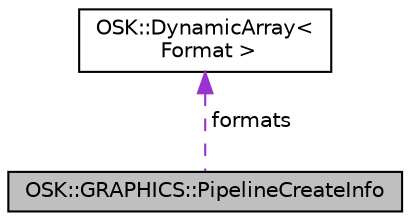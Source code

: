 digraph "OSK::GRAPHICS::PipelineCreateInfo"
{
 // LATEX_PDF_SIZE
  edge [fontname="Helvetica",fontsize="10",labelfontname="Helvetica",labelfontsize="10"];
  node [fontname="Helvetica",fontsize="10",shape=record];
  Node1 [label="OSK::GRAPHICS::PipelineCreateInfo",height=0.2,width=0.4,color="black", fillcolor="grey75", style="filled", fontcolor="black",tooltip="Contiene la información necesaria para configurar un nuevo graphics pipeline."];
  Node2 -> Node1 [dir="back",color="darkorchid3",fontsize="10",style="dashed",label=" formats" ,fontname="Helvetica"];
  Node2 [label="OSK::DynamicArray\<\l Format \>",height=0.2,width=0.4,color="black", fillcolor="white", style="filled",URL="$class_o_s_k_1_1_dynamic_array.html",tooltip=" "];
}
